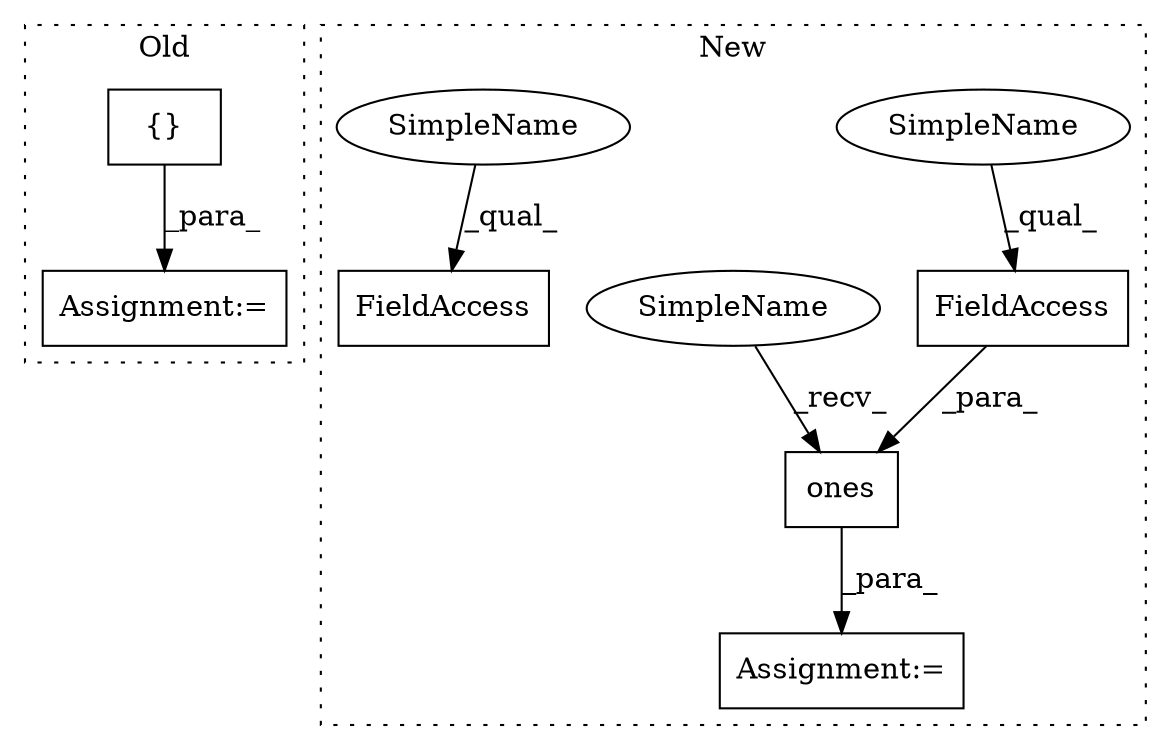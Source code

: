 digraph G {
subgraph cluster0 {
1 [label="{}" a="4" s="6336" l="2" shape="box"];
4 [label="Assignment:=" a="7" s="6326" l="1" shape="box"];
label = "Old";
style="dotted";
}
subgraph cluster1 {
2 [label="ones" a="32" s="6390,6424" l="5,1" shape="box"];
3 [label="Assignment:=" a="7" s="6510" l="2" shape="box"];
5 [label="FieldAccess" a="22" s="6406" l="11" shape="box"];
6 [label="FieldAccess" a="22" s="6070" l="11" shape="box"];
7 [label="SimpleName" a="42" s="6406" l="5" shape="ellipse"];
8 [label="SimpleName" a="42" s="6384" l="5" shape="ellipse"];
9 [label="SimpleName" a="42" s="6070" l="5" shape="ellipse"];
label = "New";
style="dotted";
}
1 -> 4 [label="_para_"];
2 -> 3 [label="_para_"];
5 -> 2 [label="_para_"];
7 -> 5 [label="_qual_"];
8 -> 2 [label="_recv_"];
9 -> 6 [label="_qual_"];
}